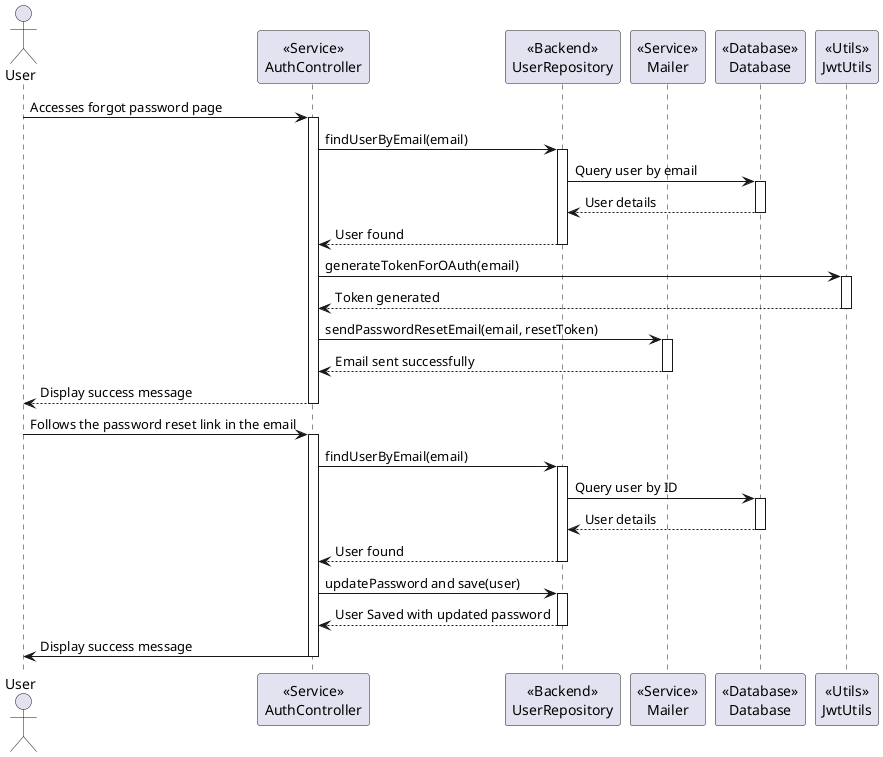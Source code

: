 @startuml

actor User

participant AuthController as "<<Service>>\nAuthController"
participant UserRepository as "<<Backend>>\nUserRepository"
participant Mailer as "<<Service>>\nMailer"
participant Database as "<<Database>>\nDatabase"
participant JwtUtils as "<<Utils>>\nJwtUtils"

User -> AuthController: Accesses forgot password page
activate AuthController

AuthController -> UserRepository: findUserByEmail(email)
activate UserRepository

UserRepository -> Database: Query user by email
activate Database

Database --> UserRepository: User details
deactivate Database

UserRepository --> AuthController: User found
deactivate UserRepository

AuthController -> JwtUtils: generateTokenForOAuth(email)
activate JwtUtils

JwtUtils --> AuthController: Token generated
deactivate JwtUtils

AuthController -> Mailer: sendPasswordResetEmail(email, resetToken)
activate Mailer

Mailer --> AuthController: Email sent successfully
deactivate Mailer

AuthController --> User: Display success message
deactivate AuthController

User -> AuthController: Follows the password reset link in the email
activate AuthController

AuthController -> UserRepository: findUserByEmail(email)
activate UserRepository

UserRepository -> Database: Query user by ID
activate Database

Database --> UserRepository: User details
deactivate Database

UserRepository --> AuthController: User found
deactivate UserRepository

AuthController -> UserRepository: updatePassword and save(user)
activate UserRepository

UserRepository --> AuthController: User Saved with updated password
deactivate UserRepository

AuthController -> User: Display success message
deactivate AuthController

@enduml
